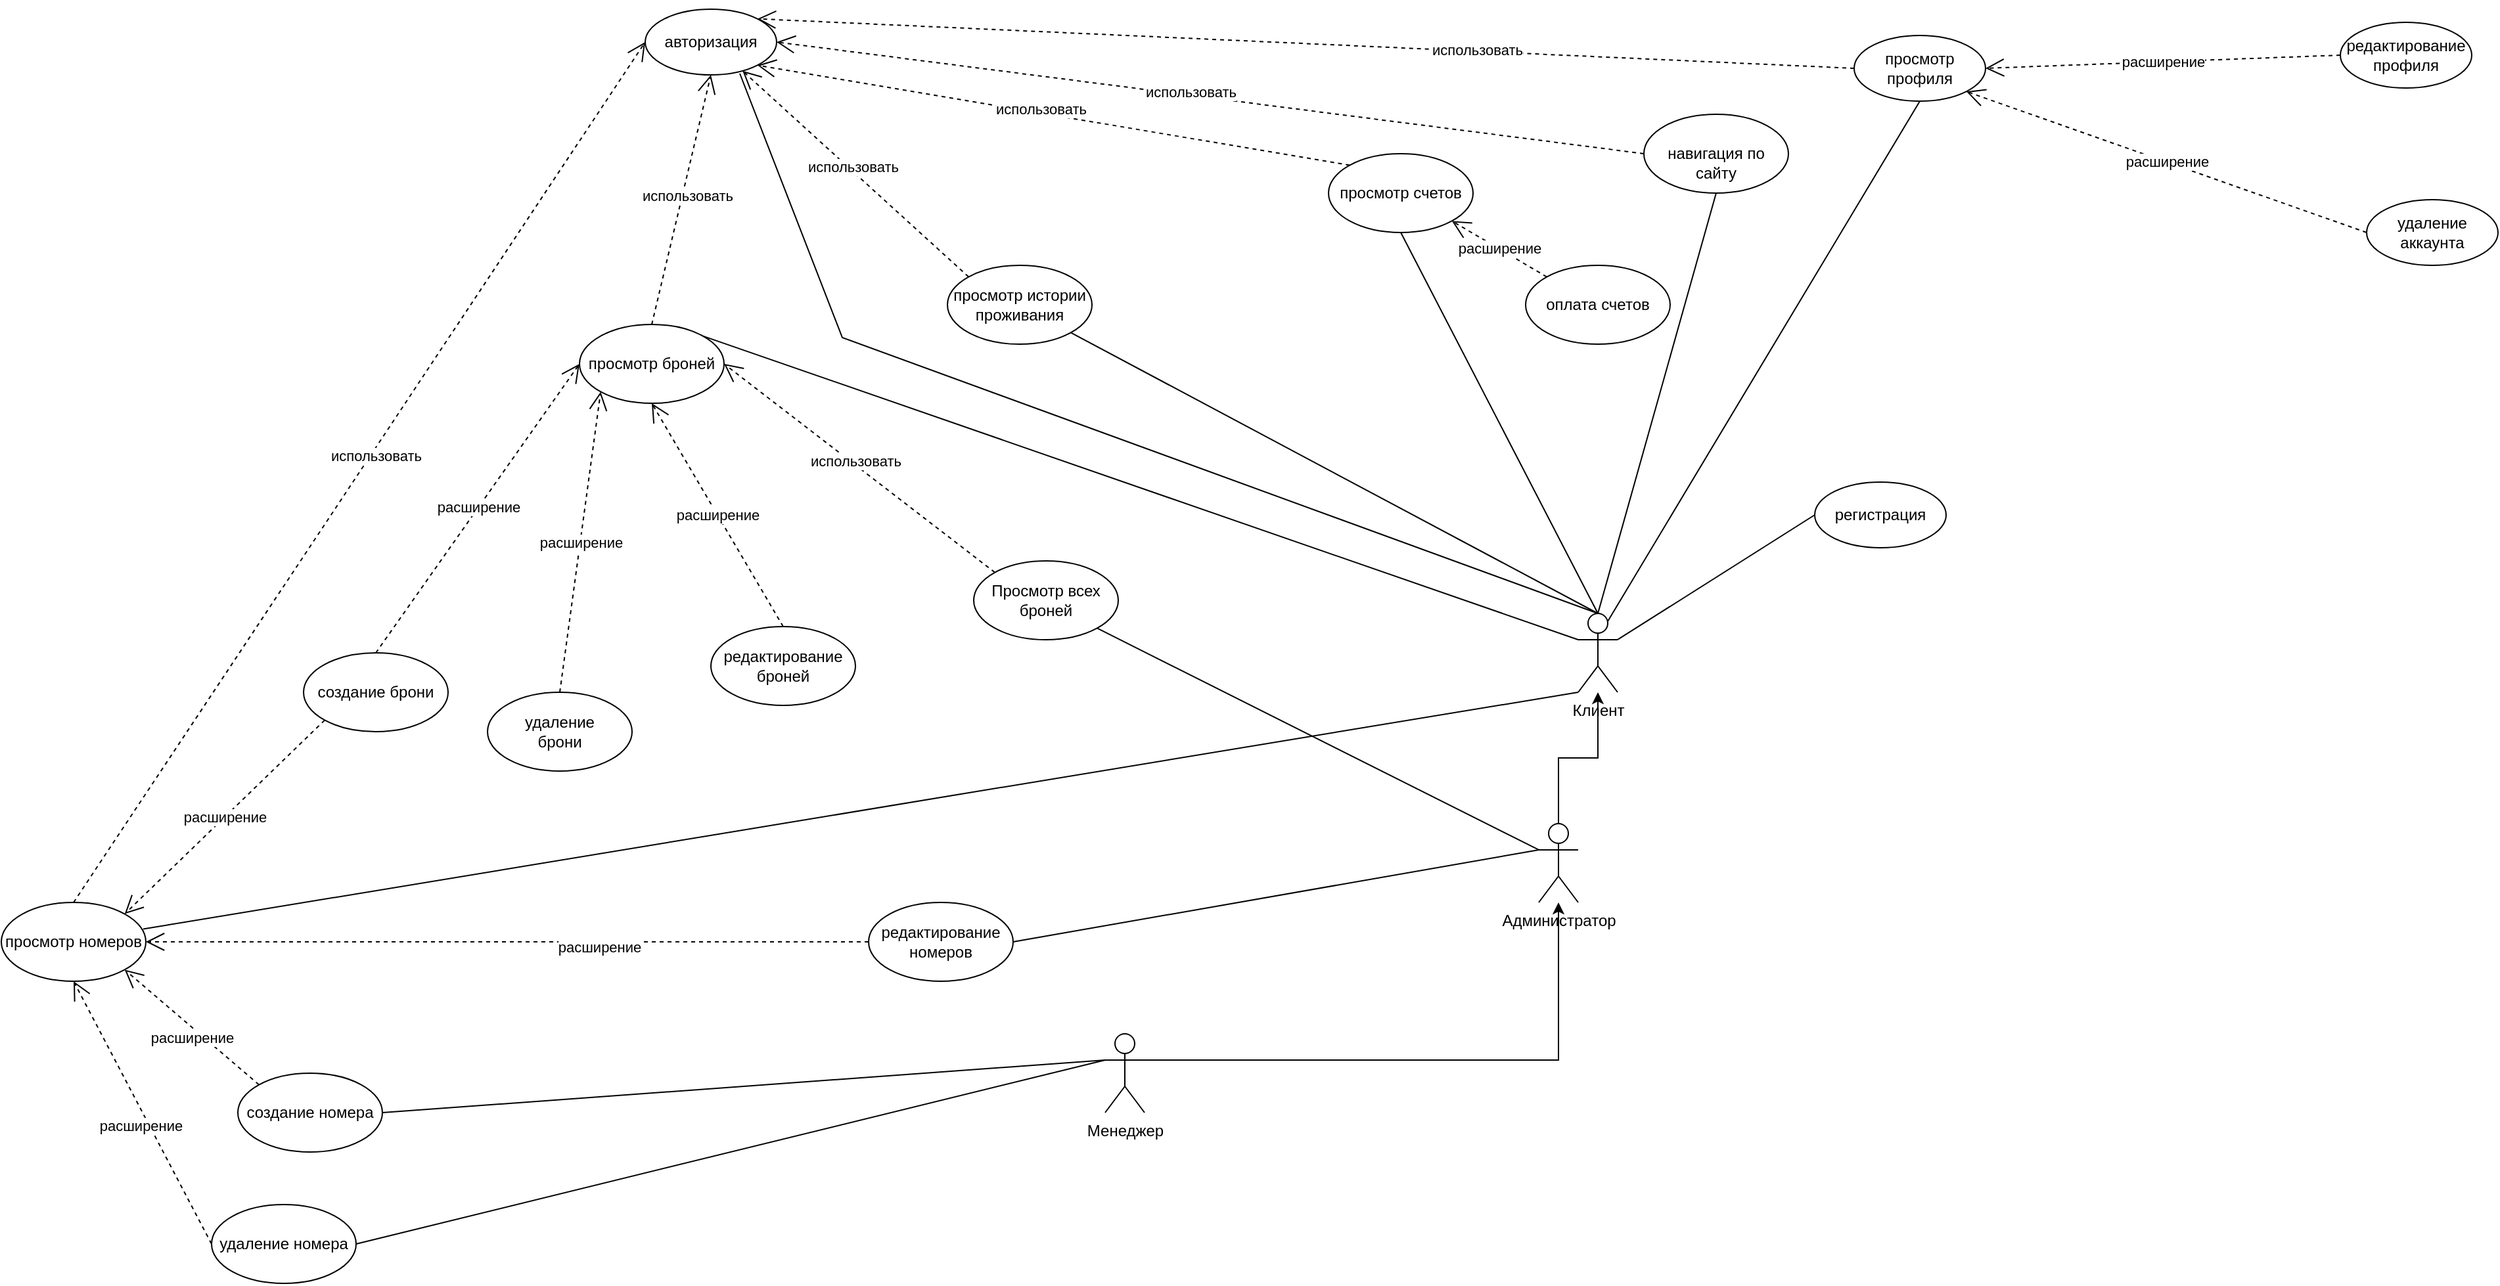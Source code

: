 <mxfile version="22.0.0" type="device">
  <diagram name="Страница — 1" id="jg5m7fPPYI82mgvjIrBm">
    <mxGraphModel dx="2864" dy="1084" grid="1" gridSize="10" guides="1" tooltips="1" connect="1" arrows="1" fold="1" page="1" pageScale="1" pageWidth="827" pageHeight="1169" math="0" shadow="0">
      <root>
        <mxCell id="0" />
        <mxCell id="1" parent="0" />
        <mxCell id="qmic_JYlvMifDANTwtSS-5" style="edgeStyle=orthogonalEdgeStyle;rounded=0;orthogonalLoop=1;jettySize=auto;html=1;exitX=1;exitY=0.333;exitDx=0;exitDy=0;exitPerimeter=0;" edge="1" parent="1" source="qmic_JYlvMifDANTwtSS-1" target="qmic_JYlvMifDANTwtSS-2">
          <mxGeometry relative="1" as="geometry" />
        </mxCell>
        <mxCell id="qmic_JYlvMifDANTwtSS-1" value="Менеджер" style="shape=umlActor;verticalLabelPosition=bottom;verticalAlign=top;html=1;outlineConnect=0;" vertex="1" parent="1">
          <mxGeometry x="90" y="800" width="30" height="60" as="geometry" />
        </mxCell>
        <mxCell id="qmic_JYlvMifDANTwtSS-4" style="edgeStyle=orthogonalEdgeStyle;rounded=0;orthogonalLoop=1;jettySize=auto;html=1;" edge="1" parent="1" source="qmic_JYlvMifDANTwtSS-2" target="qmic_JYlvMifDANTwtSS-3">
          <mxGeometry relative="1" as="geometry" />
        </mxCell>
        <mxCell id="qmic_JYlvMifDANTwtSS-2" value="Администратор" style="shape=umlActor;verticalLabelPosition=bottom;verticalAlign=top;html=1;outlineConnect=0;" vertex="1" parent="1">
          <mxGeometry x="420" y="640" width="30" height="60" as="geometry" />
        </mxCell>
        <mxCell id="qmic_JYlvMifDANTwtSS-3" value="Клиент" style="shape=umlActor;verticalLabelPosition=bottom;verticalAlign=top;html=1;outlineConnect=0;" vertex="1" parent="1">
          <mxGeometry x="450" y="480" width="30" height="60" as="geometry" />
        </mxCell>
        <mxCell id="qmic_JYlvMifDANTwtSS-6" value="просмотр&lt;br&gt;&lt;font&gt;профиля&lt;/font&gt;" style="ellipse;whiteSpace=wrap;html=1;" vertex="1" parent="1">
          <mxGeometry x="660" y="40" width="100" height="50" as="geometry" />
        </mxCell>
        <mxCell id="qmic_JYlvMifDANTwtSS-7" value="регистрация" style="ellipse;whiteSpace=wrap;html=1;" vertex="1" parent="1">
          <mxGeometry x="630" y="380" width="100" height="50" as="geometry" />
        </mxCell>
        <mxCell id="qmic_JYlvMifDANTwtSS-9" value="редактирование&lt;br&gt;&lt;font&gt;профиля&lt;/font&gt;" style="ellipse;whiteSpace=wrap;html=1;" vertex="1" parent="1">
          <mxGeometry x="1030" y="30" width="100" height="50" as="geometry" />
        </mxCell>
        <mxCell id="qmic_JYlvMifDANTwtSS-11" value="&#xa;&lt;span style=&quot;color: rgba(0, 0, 0, 0); font-family: monospace; font-size: 0px; font-style: normal; font-variant-ligatures: normal; font-variant-caps: normal; font-weight: 400; letter-spacing: normal; orphans: 2; text-align: start; text-indent: 0px; text-transform: none; widows: 2; word-spacing: 0px; -webkit-text-stroke-width: 0px; background-color: rgb(251, 251, 251); text-decoration-thickness: initial; text-decoration-style: initial; text-decoration-color: initial; float: none; display: inline !important;&quot;&gt;%3CmxGraphModel%3E%3Croot%3E%3CmxCell%20id%3D%220%22%2F%3E%3CmxCell%20id%3D%221%22%20parent%3D%220%22%2F%3E%3CmxCell%20id%3D%222%22%20value%3D%22%22%20style%3D%22endArrow%3Dnone%3Bhtml%3D1%3Brounded%3D0%3BexitX%3D1%3BexitY%3D0. 3333333333333333%3BexitDx%3D0%3BexitDy%3D0%3BexitPerimeter%3D0%3BentryX%3D0%3BentryY%3D1%3BentryDx%3D0%3BentryDy%3D0%3B%22%20edge%3D%221%22%20parent%3D%221%22%3E%3CmxGeometry%20width%3D%2250%22%20height%3D%2250%22%20rel ative%3D%221%22%20as%3D%22geometry%22%3E%3CmxPoint%20x%3D%22200%22%20y%3D%22280%22%20as%3D%22sourcePoint%22%2F%3E%3CmxPoint%20x%3D%22285%22%20y%3D%22223%22%20as%3D%22targetPoint%22%2F%3E%3C% 2FmxGeometry%3E%3C%2FmxCell%3E%3C%2Froot%3E%3C%2FmxGraphModel%3E" style="endArrow=none;html=1;rounded=0;exitX=0.75;exitY=0.1;exitDx=0;exitDy=0;exitPerimeter=0;entryX=0.5;entryY=1;entryDx=0;entryDy=0;" edge="1" parent="1" source="qmic_JYlvMifDANTwtSS-3" target="qmic_JYlvMifDANTwtSS-6">
          <mxGeometry width="50" height="50" relative="1" as="geometry">
            <mxPoint x="200" y="267.32" as="sourcePoint" />
            <mxPoint x="284.645" y="209.998" as="targetPoint" />
          </mxGeometry>
        </mxCell>
        <mxCell id="qmic_JYlvMifDANTwtSS-12" value="" style="endArrow=none;html=1;rounded=0;entryX=0;entryY=0.5;entryDx=0;entryDy=0;exitX=1;exitY=0.333;exitDx=0;exitDy=0;exitPerimeter=0;" edge="1" parent="1" source="qmic_JYlvMifDANTwtSS-3" target="qmic_JYlvMifDANTwtSS-7">
          <mxGeometry width="50" height="50" relative="1" as="geometry">
            <mxPoint x="200" y="280" as="sourcePoint" />
            <mxPoint x="315" y="243" as="targetPoint" />
          </mxGeometry>
        </mxCell>
        <mxCell id="qmic_JYlvMifDANTwtSS-14" value="расширение" style="endArrow=open;endSize=12;dashed=1;html=1;rounded=0;exitX=0;exitY=0.5;exitDx=0;exitDy=0;entryX=1;entryY=0.5;entryDx=0;entryDy=0;" edge="1" parent="1" source="qmic_JYlvMifDANTwtSS-9" target="qmic_JYlvMifDANTwtSS-6">
          <mxGeometry width="160" relative="1" as="geometry">
            <mxPoint x="330" y="400" as="sourcePoint" />
            <mxPoint x="490" y="400" as="targetPoint" />
            <mxPoint as="offset" />
          </mxGeometry>
        </mxCell>
        <mxCell id="qmic_JYlvMifDANTwtSS-15" value="авторизация" style="ellipse;whiteSpace=wrap;html=1;" vertex="1" parent="1">
          <mxGeometry x="-260" y="20" width="100" height="50" as="geometry" />
        </mxCell>
        <mxCell id="qmic_JYlvMifDANTwtSS-16" value="&#xa;&lt;span style=&quot;color: rgba(0, 0, 0, 0); font-family: monospace; font-size: 0px; font-style: normal; font-variant-ligatures: normal; font-variant-caps: normal; font-weight: 400; letter-spacing: normal; orphans: 2; text-align: start; text-indent: 0px; text-transform: none; widows: 2; word-spacing: 0px; -webkit-text-stroke-width: 0px; background-color: rgb(251, 251, 251); text-decoration-thickness: initial; text-decoration-style: initial; text-decoration-color: initial; float: none; display: inline !important;&quot;&gt;%3CmxGraphModel%3E%3Croot%3E%3CmxCell%20id%3D%220%22%2F%3E%3CmxCell%20id%3D%221%22%20parent%3D%220%22%2F%3E%3CmxCell%20id%3D%222%22%20value%3D%22%D0%B8%D1%81 0%D0%BF%D0%BE%D1%BB%D8%0C%D7%B0%D0%BE%D2%B0%D0%B1%D82%1%D8%22C%20%3style%22D%3endArrow%3Dopen%3BendSize%12D3%3Bdashed%1D3%3Bhtml%1D3%3Brounded%0D3%3BexitX%0D5. 3%3BexitY%0D3%3BexitDx%0D3%3BexitDy%0D3%3BentryX%1D3%3BentryY%1D3%3BentryDx%0D3%3BentryDy%0D3%22B%20%3edge%221D%22%20%3parent%221D%22%3%3E%20CmxGeometry%3width%22160D%22%20%3relative%221D%22%20%3as%22D%22geometry%3%3E%20CmxPoint%3x%22560D%22%20%3y%22150D%22%20%3as%22D%22sourcePoint%2%3F%3E%20CmxPoint%3x%22399D%22%20%3y%2283D%22%20%3as%22D%22targetPoint%2%3F%3E%20CmxPoint%3as%22D%22offset%2% 3F%3E%2C%3FmxGeometry%3E%2C%3FmxCell%3E%2C%3Froot%3E" style="endArrow=open;endSize=12;dashed=1;html=1;rounded=0;exitX=0;exitY=0.5;exitDx=0;exitDy=0;entryX=1;entryY=0;entryDx=0;entryDy=0;" edge="1" parent="1" source="qmic_JYlvMifDANTwtSS-6" target="qmic_JYlvMifDANTwtSS-15">
          <mxGeometry width="160" relative="1" as="geometry">
            <mxPoint x="305.355" y="212.322" as="sourcePoint" />
            <mxPoint x="120" y="90" as="targetPoint" />
            <mxPoint as="offset" />
          </mxGeometry>
        </mxCell>
        <mxCell id="qmic_JYlvMifDANTwtSS-31" value="использовать" style="edgeLabel;html=1;align=center;verticalAlign=middle;resizable=0;points=[];" vertex="1" connectable="0" parent="qmic_JYlvMifDANTwtSS-16">
          <mxGeometry x="-0.311" y="-1" relative="1" as="geometry">
            <mxPoint as="offset" />
          </mxGeometry>
        </mxCell>
        <mxCell id="qmic_JYlvMifDANTwtSS-18" value="&#xa;&lt;span style=&quot;color: rgba(0, 0, 0, 0); font-family: monospace; font-size: 0px; font-style: normal; font-variant-ligatures: normal; font-variant-caps: normal; font-weight: 400; letter-spacing: normal; orphans: 2; text-align: start; text-indent: 0px; text-transform: none; widows: 2; word-spacing: 0px; -webkit-text-stroke-width: 0px; background-color: rgb(251, 251, 251); text-decoration-thickness: initial; text-decoration-style: initial; text-decoration-color: initial; float: none; display: inline !important;&quot;&gt;%3CmxGraphModel%3E%3Croot%3E%3CmxCell%20id%3D%220%22%2F%3E%3CmxCell%20id%3D%221%22%20parent%3D%220%22%2F%3E%3CmxCell%20id%3D%222%22%20value%3D%22%22%20style%3D%22endArrow%3Dnone%3Bhtml%3D1%3Brounded%3D0%3BexitX%3D1%3BexitY%3D0. 3333333333333333%3BexitDx%3D0%3BexitDy%3D0%3BexitPerimeter%3D0%3BentryX%3D0%3BentryY%3D1%3BentryDx%3D0%3BentryDy%3D0%3B%22%20edge%3D%221%22%20parent%3D%221%22%3E%3CmxGeometry%20width%3D%2250%22%20height%3D%2250%22%20rel ative%3D%221%22%20as%3D%22geometry%22%3E%3CmxPoint%20x%3D%22200%22%20y%3D%22280%22%20as%3D%22sourcePoint%22%2F%3E%3CmxPoint%20x%3D%22285%22%20y%3D%22223%22%20as%3D%22targetPoint%22%2F%3E%3C% 2FmxGeometry%3E%3C%2FmxCell%3E%3C%2Froot%3E%3C%2FmxGraphModel%3E" style="endArrow=none;html=1;rounded=0;exitX=0.5;exitY=0;exitDx=0;exitDy=0;exitPerimeter=0;entryX=0.72;entryY=0.98;entryDx=0;entryDy=0;entryPerimeter=0;" edge="1" parent="1" source="qmic_JYlvMifDANTwtSS-3" target="qmic_JYlvMifDANTwtSS-15">
          <mxGeometry width="50" height="50" relative="1" as="geometry">
            <mxPoint x="190" y="194" as="sourcePoint" />
            <mxPoint x="274" y="150" as="targetPoint" />
            <Array as="points">
              <mxPoint x="-110" y="270" />
            </Array>
          </mxGeometry>
        </mxCell>
        <mxCell id="qmic_JYlvMifDANTwtSS-19" value="&lt;br&gt;&lt;font&gt; навигация &lt;font&gt;по сайту&lt;/font&gt;&lt;br&gt;&lt;/font&gt;" style="ellipse;whiteSpace=wrap;html=1;" vertex="1" parent="1">
          <mxGeometry x="500" y="100" width="110" height="60" as="geometry" />
        </mxCell>
        <mxCell id="qmic_JYlvMifDANTwtSS-20" value="&#xa;&lt;span style=&quot;color: rgba(0, 0, 0, 0); font-family: monospace; font-size: 0px; font-style: normal; font-variant-ligatures: normal; font-variant-caps: normal; font-weight: 400; letter-spacing: normal; orphans: 2; text-align: start; text-indent: 0px; text-transform: none; widows: 2; word-spacing: 0px; -webkit-text-stroke-width: 0px; background-color: rgb(251, 251, 251); text-decoration-thickness: initial; text-decoration-style: initial; text-decoration-color: initial; float: none; display: inline !important;&quot;&gt;%3CmxGraphModel%3E%3Croot%3E%3CmxCell%20id%3D%220%22%2F%3E%3CmxCell%20id%3D%221%22%20parent%3D%220%22%2F%3E%3CmxCell%20id%3D%222%22%20value%3D%22%22%20style%3D%22endArrow%3Dnone%3Bhtml%3D1%3Brounded%3D0%3BexitX%3D1%3BexitY%3D0. 3333333333333333%3BexitDx%3D0%3BexitDy%3D0%3BexitPerimeter%3D0%3BentryX%3D0%3BentryY%3D1%3BentryDx%3D0%3BentryDy%3D0%3B%22%20edge%3D%221%22%20parent%3D%221%22%3E%3CmxGeometry%20width%3D%2250%22%20height%3D%2250%22%20rel ative%3D%221%22%20as%3D%22geometry%22%3E%3CmxPoint%20x%3D%22200%22%20y%3D%22280%22%20as%3D%22sourcePoint%22%2F%3E%3CmxPoint%20x%3D%22285%22%20y%3D%22223%22%20as%3D%22targetPoint%22%2F%3E%3C% 2FmxGeometry%3E%3C%2FmxCell%3E%3C%2Froot%3E%3C%2FmxGraphModel%3E" style="endArrow=none;html=1;rounded=0;exitX=0.5;exitY=0;exitDx=0;exitDy=0;exitPerimeter=0;entryX=0.5;entryY=1;entryDx=0;entryDy=0;" edge="1" parent="1" source="qmic_JYlvMifDANTwtSS-3" target="qmic_JYlvMifDANTwtSS-19">
          <mxGeometry width="50" height="50" relative="1" as="geometry">
            <mxPoint x="195" y="270" as="sourcePoint" />
            <mxPoint x="195" y="120" as="targetPoint" />
          </mxGeometry>
        </mxCell>
        <mxCell id="qmic_JYlvMifDANTwtSS-21" value="просмотр броней" style="ellipse;whiteSpace=wrap;html=1;" vertex="1" parent="1">
          <mxGeometry x="-310" y="260" width="110" height="60" as="geometry" />
        </mxCell>
        <mxCell id="qmic_JYlvMifDANTwtSS-22" value="просмотр истории&lt;br&gt;&lt;font&gt;проживания&lt;/font&gt;" style="ellipse;whiteSpace=wrap;html=1;" vertex="1" parent="1">
          <mxGeometry x="-30" y="215" width="110" height="60" as="geometry" />
        </mxCell>
        <mxCell id="qmic_JYlvMifDANTwtSS-23" value="&#xa;&lt;span style=&quot;color: rgba(0, 0, 0, 0); font-family: monospace; font-size: 0px; font-style: normal; font-variant-ligatures: normal; font-variant-caps: normal; font-weight: 400; letter-spacing: normal; orphans: 2; text-align: start; text-indent: 0px; text-transform: none; widows: 2; word-spacing: 0px; -webkit-text-stroke-width: 0px; background-color: rgb(251, 251, 251); text-decoration-thickness: initial; text-decoration-style: initial; text-decoration-color: initial; float: none; display: inline !important;&quot;&gt;%3CmxGraphModel%3E%3Croot%3E%3CmxCell%20id%3D%220%22%2F%3E%3CmxCell%20id%3D%221%22%20parent%3D%220%22%2F%3E%3CmxCell%20id%3D%222%22%20value%3D%22%22%20style%3D%22endArrow%3Dnone%3Bhtml%3D1%3Brounded%3D0%3BexitX%3D1%3BexitY%3D0. 3333333333333333%3BexitDx%3D0%3BexitDy%3D0%3BexitPerimeter%3D0%3BentryX%3D0%3BentryY%3D1%3BentryDx%3D0%3BentryDy%3D0%3B%22%20edge%3D%221%22%20parent%3D%221%22%3E%3CmxGeometry%20width%3D%2250%22%20height%3D%2250%22%20rel ative%3D%221%22%20as%3D%22geometry%22%3E%3CmxPoint%20x%3D%22200%22%20y%3D%22280%22%20as%3D%22sourcePoint%22%2F%3E%3CmxPoint%20x%3D%22285%22%20y%3D%22223%22%20as%3D%22targetPoint%22%2F%3E%3C% 2FmxGeometry%3E%3C%2FmxCell%3E%3C%2Froot%3E%3C%2FmxGraphModel%3E" style="endArrow=none;html=1;rounded=0;exitX=0;exitY=0.333;exitDx=0;exitDy=0;exitPerimeter=0;entryX=1;entryY=0;entryDx=0;entryDy=0;" edge="1" parent="1" source="qmic_JYlvMifDANTwtSS-3" target="qmic_JYlvMifDANTwtSS-21">
          <mxGeometry width="50" height="50" relative="1" as="geometry">
            <mxPoint x="195" y="270" as="sourcePoint" />
            <mxPoint x="129" y="171" as="targetPoint" />
          </mxGeometry>
        </mxCell>
        <mxCell id="qmic_JYlvMifDANTwtSS-25" value="&#xa;&lt;span style=&quot;color: rgba(0, 0, 0, 0); font-family: monospace; font-size: 0px; font-style: normal; font-variant-ligatures: normal; font-variant-caps: normal; font-weight: 400; letter-spacing: normal; orphans: 2; text-align: start; text-indent: 0px; text-transform: none; widows: 2; word-spacing: 0px; -webkit-text-stroke-width: 0px; background-color: rgb(251, 251, 251); text-decoration-thickness: initial; text-decoration-style: initial; text-decoration-color: initial; float: none; display: inline !important;&quot;&gt;%3CmxGraphModel%3E%3Croot%3E%3CmxCell%20id%3D%220%22%2F%3E%3CmxCell%20id%3D%221%22%20parent%3D%220%22%2F%3E" style="endArrow=none;html=1;rounded=0;entryX=1;entryY=1;entryDx=0;entryDy=0;exitX=0.5;exitY=0;exitDx=0;exitDy=0;exitPerimeter=0;" edge="1" parent="1" source="qmic_JYlvMifDANTwtSS-3" target="qmic_JYlvMifDANTwtSS-22">
          <mxGeometry width="50" height="50" relative="1" as="geometry">
            <mxPoint x="170" y="280" as="sourcePoint" />
            <mxPoint x="140" y="250" as="targetPoint" />
          </mxGeometry>
        </mxCell>
        <mxCell id="qmic_JYlvMifDANTwtSS-30" value="&#xa;&lt;span style=&quot;color: rgba(0, 0, 0, 0); font-family: monospace; font-size: 0px; font-style: normal; font-variant-ligatures: normal; font-variant-caps: normal; font-weight: 400; letter-spacing: normal; orphans: 2; text-align: start; text-indent: 0px; text-transform: none; widows: 2; word-spacing: 0px; -webkit-text-stroke-width: 0px; background-color: rgb(251, 251, 251); text-decoration-thickness: initial; text-decoration-style: initial; text-decoration-color: initial; float: none; display: inline !important;&quot;&gt;%3CmxGraphModel%3E%3Croot%3E%3CmxCell%20id%3D%220%22%2F%3E%3CmxCell%20id%3D%221%22%20parent%3D%220%22%2F%3E%3CmxCell%20id%3D%222%22%20value%3D%22%D0%B8%D1%81 0%D0%BF%D0%BE%D1%BB%D8%0C%D7%B0%D0%BE%D2%B0%D0%B1%D82%1%D8%22C%20%3style%22D%3endArrow%3Dopen%3BendSize%12D3%3Bdashed%1D3%3Bhtml%1D3%3Brounded%0D3%3BexitX%0D5. 3%3BexitY%0D3%3BexitDx%0D3%3BexitDy%0D3%3BentryX%1D3%3BentryY%1D3%3BentryDx%0D3%3BentryDy%0D3%22B%20%3edge%221D%22%20%3parent%221D%22%3%3E%20CmxGeometry%3width%22160D%22%20%3relative%221D%22%20%3as%22D%22geometry%3%3E%20CmxPoint%3x%22560D%22%20%3y%22150D%22%20%3as%22D%22sourcePoint%2%3F%3E%20CmxPoint%3x%22399D%22%20%3y%2283D%22%20%3as%22D%22targetPoint%2%3F%3E%20CmxPoint%3as%22D%22offset%2% 3F%3E%2C%3FmxGeometry%3E%2C%3FmxCell%3E%2C%3Froot%3E" style="endArrow=open;endSize=12;dashed=1;html=1;rounded=0;exitX=0;exitY=0;exitDx=0;exitDy=0;" edge="1" parent="1" source="qmic_JYlvMifDANTwtSS-22" target="qmic_JYlvMifDANTwtSS-15">
          <mxGeometry width="160" relative="1" as="geometry">
            <mxPoint x="301" y="157" as="sourcePoint" />
            <mxPoint x="140" y="90" as="targetPoint" />
            <mxPoint as="offset" />
          </mxGeometry>
        </mxCell>
        <mxCell id="qmic_JYlvMifDANTwtSS-32" value="использовать" style="edgeLabel;html=1;align=center;verticalAlign=middle;resizable=0;points=[];" vertex="1" connectable="0" parent="qmic_JYlvMifDANTwtSS-30">
          <mxGeometry x="0.046" y="-3" relative="1" as="geometry">
            <mxPoint as="offset" />
          </mxGeometry>
        </mxCell>
        <mxCell id="qmic_JYlvMifDANTwtSS-34" value="&#xa;&lt;span style=&quot;color: rgba(0, 0, 0, 0); font-family: monospace; font-size: 0px; font-style: normal; font-variant-ligatures: normal; font-variant-caps: normal; font-weight: 400; letter-spacing: normal; orphans: 2; text-align: start; text-indent: 0px; text-transform: none; widows: 2; word-spacing: 0px; -webkit-text-stroke-width: 0px; background-color: rgb(251, 251, 251); text-decoration-thickness: initial; text-decoration-style: initial; text-decoration-color: initial; float: none; display: inline !important;&quot;&gt;%3CmxGraphModel%3E%3Croot%3E%3CmxCell%20id%3D%220%22%2F%3E%3CmxCell%20id%3D%221%22%20parent%3D%220%22%2F%3E%3CmxCell%20id%3D%222%22%20value%3D%22%D0%B8%D1%81 0%D0%BF%D0%BE%D1%BB%D8%0C%D7%B0%D0%BE%D2%B0%D0%B1%D82%1%D8%22C%20%3style%22D%3endArrow%3Dopen%3BendSize%12D3%3Bdashed%1D3%3Bhtml%1D3%3Brounded%0D3%3BexitX%0D5. 3%3BexitY%0D3%3BexitDx%0D3%3BexitDy%0D3%3BentryX%1D3%3BentryY%1D3%3BentryDx%0D3%3BentryDy%0D3%22B%20%3edge%221D%22%20%3parent%221D%22%3%3E%20CmxGeometry%3width%22160D%22%20%3relative%221D%22%20%3as%22D%22geometry%3%3E%20CmxPoint%3x%22560D%22%20%3y%22150D%22%20%3as%22D%22sourcePoint%2%3F%3E%20CmxPoint%3x%22399D%22%20%3y%2283D%22%20%3as%22D%22targetPoint%2%3F%3E%20CmxPoint%3as%22D%22offset%2% 3F%3E%2C%3FmxGeometry%3E%2C%3FmxCell%3E%2C%3Froot%3E" style="endArrow=open;endSize=12;dashed=1;html=1;rounded=0;exitX=0.5;exitY=0;exitDx=0;exitDy=0;entryX=0.5;entryY=1;entryDx=0;entryDy=0;" edge="1" parent="1" source="qmic_JYlvMifDANTwtSS-21" target="qmic_JYlvMifDANTwtSS-15">
          <mxGeometry width="160" relative="1" as="geometry">
            <mxPoint x="46" y="329" as="sourcePoint" />
            <mxPoint x="324" y="75" as="targetPoint" />
            <mxPoint as="offset" />
          </mxGeometry>
        </mxCell>
        <mxCell id="qmic_JYlvMifDANTwtSS-35" value="использовать" style="edgeLabel;html=1;align=center;verticalAlign=middle;resizable=0;points=[];" vertex="1" connectable="0" parent="qmic_JYlvMifDANTwtSS-34">
          <mxGeometry x="0.046" y="-3" relative="1" as="geometry">
            <mxPoint as="offset" />
          </mxGeometry>
        </mxCell>
        <mxCell id="qmic_JYlvMifDANTwtSS-38" value="удаление&lt;br&gt;&lt;font&gt;брони&lt;/font&gt;" style="ellipse;whiteSpace=wrap;html=1;" vertex="1" parent="1">
          <mxGeometry x="-380" y="540" width="110" height="60" as="geometry" />
        </mxCell>
        <mxCell id="qmic_JYlvMifDANTwtSS-39" value="создание брони" style="ellipse;whiteSpace=wrap;html=1;" vertex="1" parent="1">
          <mxGeometry x="-520" y="510" width="110" height="60" as="geometry" />
        </mxCell>
        <mxCell id="qmic_JYlvMifDANTwtSS-42" value="расширение" style="endArrow=open;endSize=12;dashed=1;html=1;rounded=0;exitX=0.5;exitY=0;exitDx=0;exitDy=0;entryX=0;entryY=1;entryDx=0;entryDy=0;" edge="1" parent="1" source="qmic_JYlvMifDANTwtSS-38" target="qmic_JYlvMifDANTwtSS-21">
          <mxGeometry width="160" relative="1" as="geometry">
            <mxPoint x="80" y="280" as="sourcePoint" />
            <mxPoint x="-20" y="390" as="targetPoint" />
            <mxPoint as="offset" />
          </mxGeometry>
        </mxCell>
        <mxCell id="qmic_JYlvMifDANTwtSS-43" value="расширение" style="endArrow=open;endSize=12;dashed=1;html=1;rounded=0;exitX=0.5;exitY=0;exitDx=0;exitDy=0;entryX=0;entryY=0.5;entryDx=0;entryDy=0;" edge="1" parent="1" source="qmic_JYlvMifDANTwtSS-39" target="qmic_JYlvMifDANTwtSS-21">
          <mxGeometry x="0.007" width="160" relative="1" as="geometry">
            <mxPoint x="220" y="330" as="sourcePoint" />
            <mxPoint x="120" y="440" as="targetPoint" />
            <mxPoint as="offset" />
            <Array as="points" />
          </mxGeometry>
        </mxCell>
        <mxCell id="qmic_JYlvMifDANTwtSS-44" value="редактирование броней" style="ellipse;whiteSpace=wrap;html=1;" vertex="1" parent="1">
          <mxGeometry x="-210" y="490" width="110" height="60" as="geometry" />
        </mxCell>
        <mxCell id="qmic_JYlvMifDANTwtSS-45" value="расширение" style="endArrow=open;endSize=12;dashed=1;html=1;rounded=0;exitX=0.5;exitY=0;exitDx=0;exitDy=0;entryX=0.5;entryY=1;entryDx=0;entryDy=0;" edge="1" parent="1" source="qmic_JYlvMifDANTwtSS-44" target="qmic_JYlvMifDANTwtSS-21">
          <mxGeometry width="160" relative="1" as="geometry">
            <mxPoint x="305" y="390" as="sourcePoint" />
            <mxPoint x="215" y="320" as="targetPoint" />
            <mxPoint as="offset" />
          </mxGeometry>
        </mxCell>
        <mxCell id="qmic_JYlvMifDANTwtSS-47" value="удаление аккаунта" style="ellipse;whiteSpace=wrap;html=1;" vertex="1" parent="1">
          <mxGeometry x="1050" y="165" width="100" height="50" as="geometry" />
        </mxCell>
        <mxCell id="qmic_JYlvMifDANTwtSS-48" value="расширение" style="endArrow=open;endSize=12;dashed=1;html=1;rounded=0;exitX=0;exitY=0.5;exitDx=0;exitDy=0;entryX=1;entryY=1;entryDx=0;entryDy=0;" edge="1" parent="1" source="qmic_JYlvMifDANTwtSS-47" target="qmic_JYlvMifDANTwtSS-6">
          <mxGeometry width="160" relative="1" as="geometry">
            <mxPoint x="720" y="95" as="sourcePoint" />
            <mxPoint x="620" y="205" as="targetPoint" />
            <mxPoint as="offset" />
          </mxGeometry>
        </mxCell>
        <mxCell id="qmic_JYlvMifDANTwtSS-49" value="просмотр счетов" style="ellipse;whiteSpace=wrap;html=1;" vertex="1" parent="1">
          <mxGeometry x="260" y="130" width="110" height="60" as="geometry" />
        </mxCell>
        <mxCell id="qmic_JYlvMifDANTwtSS-50" value="оплата счетов" style="ellipse;whiteSpace=wrap;html=1;" vertex="1" parent="1">
          <mxGeometry x="410" y="215" width="110" height="60" as="geometry" />
        </mxCell>
        <mxCell id="qmic_JYlvMifDANTwtSS-51" value="расширение" style="endArrow=open;endSize=12;dashed=1;html=1;rounded=0;exitX=0;exitY=0;exitDx=0;exitDy=0;entryX=1;entryY=1;entryDx=0;entryDy=0;" edge="1" parent="1" source="qmic_JYlvMifDANTwtSS-50" target="qmic_JYlvMifDANTwtSS-49">
          <mxGeometry width="160" relative="1" as="geometry">
            <mxPoint x="-110" y="560" as="sourcePoint" />
            <mxPoint x="-210" y="670" as="targetPoint" />
            <mxPoint as="offset" />
          </mxGeometry>
        </mxCell>
        <mxCell id="qmic_JYlvMifDANTwtSS-52" value="&#xa;&lt;span style=&quot;color: rgba(0, 0, 0, 0); font-family: monospace; font-size: 0px; font-style: normal; font-variant-ligatures: normal; font-variant-caps: normal; font-weight: 400; letter-spacing: normal; orphans: 2; text-align: start; text-indent: 0px; text-transform: none; widows: 2; word-spacing: 0px; -webkit-text-stroke-width: 0px; background-color: rgb(251, 251, 251); text-decoration-thickness: initial; text-decoration-style: initial; text-decoration-color: initial; float: none; display: inline !important;&quot;&gt;%3CmxGraphModel%3E%3Croot%3E%3CmxCell%20id%3D%220%22%2F%3E%3CmxCell%20id%3D%221%22%20parent%3D%220%22%2F%3E%3CmxCell%20id%3D%222%22%20value%3D%22%22%20style%3D%22endArrow%3Dnone%3Bhtml%3D1%3Brounded%3D0%3BexitX%3D1%3BexitY%3D0. 3333333333333333%3BexitDx%3D0%3BexitDy%3D0%3BexitPerimeter%3D0%3BentryX%3D0%3BentryY%3D1%3BentryDx%3D0%3BentryDy%3D0%3B%22%20edge%3D%221%22%20parent%3D%221%22%3E%3CmxGeometry%20width%3D%2250%22%20height%3D%2250%22%20rel ative%3D%221%22%20as%3D%22geometry%22%3E%3CmxPoint%20x%3D%22200%22%20y%3D%22280%22%20as%3D%22sourcePoint%22%2F%3E%3CmxPoint%20x%3D%22285%22%20y%3D%22223%22%20as%3D%22targetPoint%22%2F%3E%3C% 2FmxGeometry%3E%3C%2FmxCell%3E%3C%2Froot%3E%3C%2FmxGraphModel%3E" style="endArrow=none;html=1;rounded=0;entryX=0.5;entryY=1;entryDx=0;entryDy=0;exitX=0.5;exitY=0;exitDx=0;exitDy=0;exitPerimeter=0;" edge="1" parent="1" source="qmic_JYlvMifDANTwtSS-3" target="qmic_JYlvMifDANTwtSS-49">
          <mxGeometry width="50" height="50" relative="1" as="geometry">
            <mxPoint x="450" y="500" as="sourcePoint" />
            <mxPoint x="-46" y="411" as="targetPoint" />
          </mxGeometry>
        </mxCell>
        <mxCell id="qmic_JYlvMifDANTwtSS-54" value="&#xa;&lt;span style=&quot;color: rgba(0, 0, 0, 0); font-family: monospace; font-size: 0px; font-style: normal; font-variant-ligatures: normal; font-variant-caps: normal; font-weight: 400; letter-spacing: normal; orphans: 2; text-align: start; text-indent: 0px; text-transform: none; widows: 2; word-spacing: 0px; -webkit-text-stroke-width: 0px; background-color: rgb(251, 251, 251); text-decoration-thickness: initial; text-decoration-style: initial; text-decoration-color: initial; float: none; display: inline !important;&quot;&gt;%3CmxGraphModel%3E%3Croot%3E%3CmxCell%20id%3D%220%22%2F%3E%3CmxCell%20id%3D%221%22%20parent%3D%220%22%2F%3E%3CmxCell%20id%3D%222%22%20value%3D%22%D0%B8%D1%81 0%D0%BF%D0%BE%D1%BB%D8%0C%D7%B0%D0%BE%D2%B0%D0%B1%D82%1%D8%22C%20%3style%22D%3endArrow%3Dopen%3BendSize%12D3%3Bdashed%1D3%3Bhtml%1D3%3Brounded%0D3%3BexitX%0D5. 3%3BexitY%0D3%3BexitDx%0D3%3BexitDy%0D3%3BentryX%1D3%3BentryY%1D3%3BentryDx%0D3%3BentryDy%0D3%22B%20%3edge%221D%22%20%3parent%221D%22%3%3E%20CmxGeometry%3width%22160D%22%20%3relative%221D%22%20%3as%22D%22geometry%3%3E%20CmxPoint%3x%22560D%22%20%3y%22150D%22%20%3as%22D%22sourcePoint%2%3F%3E%20CmxPoint%3x%22399D%22%20%3y%2283D%22%20%3as%22D%22targetPoint%2%3F%3E%20CmxPoint%3as%22D%22offset%2% 3F%3E%2C%3FmxGeometry%3E%2C%3FmxCell%3E%2C%3Froot%3E" style="endArrow=open;endSize=12;dashed=1;html=1;rounded=0;exitX=0;exitY=0;exitDx=0;exitDy=0;entryX=1;entryY=1;entryDx=0;entryDy=0;" edge="1" parent="1" source="qmic_JYlvMifDANTwtSS-49" target="qmic_JYlvMifDANTwtSS-15">
          <mxGeometry width="160" relative="1" as="geometry">
            <mxPoint x="-35" y="180" as="sourcePoint" />
            <mxPoint x="-90" y="90" as="targetPoint" />
            <mxPoint as="offset" />
          </mxGeometry>
        </mxCell>
        <mxCell id="qmic_JYlvMifDANTwtSS-55" value="использовать" style="edgeLabel;html=1;align=center;verticalAlign=middle;resizable=0;points=[];" vertex="1" connectable="0" parent="qmic_JYlvMifDANTwtSS-54">
          <mxGeometry x="0.046" y="-3" relative="1" as="geometry">
            <mxPoint as="offset" />
          </mxGeometry>
        </mxCell>
        <mxCell id="qmic_JYlvMifDANTwtSS-56" value="&#xa;&lt;span style=&quot;color: rgba(0, 0, 0, 0); font-family: monospace; font-size: 0px; font-style: normal; font-variant-ligatures: normal; font-variant-caps: normal; font-weight: 400; letter-spacing: normal; orphans: 2; text-align: start; text-indent: 0px; text-transform: none; widows: 2; word-spacing: 0px; -webkit-text-stroke-width: 0px; background-color: rgb(251, 251, 251); text-decoration-thickness: initial; text-decoration-style: initial; text-decoration-color: initial; float: none; display: inline !important;&quot;&gt;%3CmxGraphModel%3E%3Croot%3E%3CmxCell%20id%3D%220%22%2F%3E%3CmxCell%20id%3D%221%22%20parent%3D%220%22%2F%3E%3CmxCell%20id%3D%222%22%20value%3D%22%D0%B8%D1%81 0%D0%BF%D0%BE%D1%BB%D8%0C%D7%B0%D0%BE%D2%B0%D0%B1%D82%1%D8%22C%20%3style%22D%3endArrow%3Dopen%3BendSize%12D3%3Bdashed%1D3%3Bhtml%1D3%3Brounded%0D3%3BexitX%0D5. 3%3BexitY%0D3%3BexitDx%0D3%3BexitDy%0D3%3BentryX%1D3%3BentryY%1D3%3BentryDx%0D3%3BentryDy%0D3%22B%20%3edge%221D%22%20%3parent%221D%22%3%3E%20CmxGeometry%3width%22160D%22%20%3relative%221D%22%20%3as%22D%22geometry%3%3E%20CmxPoint%3x%22560D%22%20%3y%22150D%22%20%3as%22D%22sourcePoint%2%3F%3E%20CmxPoint%3x%22399D%22%20%3y%2283D%22%20%3as%22D%22targetPoint%2%3F%3E%20CmxPoint%3as%22D%22offset%2% 3F%3E%2C%3FmxGeometry%3E%2C%3FmxCell%3E%2C%3Froot%3E" style="endArrow=open;endSize=12;dashed=1;html=1;rounded=0;exitX=0;exitY=0.5;exitDx=0;exitDy=0;entryX=1;entryY=0.5;entryDx=0;entryDy=0;" edge="1" parent="1" source="qmic_JYlvMifDANTwtSS-19" target="qmic_JYlvMifDANTwtSS-15">
          <mxGeometry width="160" relative="1" as="geometry">
            <mxPoint x="186" y="189" as="sourcePoint" />
            <mxPoint x="-40" y="65" as="targetPoint" />
            <mxPoint as="offset" />
          </mxGeometry>
        </mxCell>
        <mxCell id="qmic_JYlvMifDANTwtSS-57" value="использовать" style="edgeLabel;html=1;align=center;verticalAlign=middle;resizable=0;points=[];" vertex="1" connectable="0" parent="qmic_JYlvMifDANTwtSS-56">
          <mxGeometry x="0.046" y="-3" relative="1" as="geometry">
            <mxPoint as="offset" />
          </mxGeometry>
        </mxCell>
        <mxCell id="qmic_JYlvMifDANTwtSS-60" value="просмотр номеров" style="ellipse;whiteSpace=wrap;html=1;" vertex="1" parent="1">
          <mxGeometry x="-750" y="700" width="110" height="60" as="geometry" />
        </mxCell>
        <mxCell id="qmic_JYlvMifDANTwtSS-61" value="&#xa;&lt;span style=&quot;color: rgba(0, 0, 0, 0); font-family: monospace; font-size: 0px; font-style: normal; font-variant-ligatures: normal; font-variant-caps: normal; font-weight: 400; letter-spacing: normal; orphans: 2; text-align: start; text-indent: 0px; text-transform: none; widows: 2; word-spacing: 0px; -webkit-text-stroke-width: 0px; background-color: rgb(251, 251, 251); text-decoration-thickness: initial; text-decoration-style: initial; text-decoration-color: initial; float: none; display: inline !important;&quot;&gt;%3CmxGraphModel%3E%3Croot%3E%3CmxCell%20id%3D%220%22%2F%3E%3CmxCell%20id%3D%221%22%20parent%3D%220%22%2F%3E%3CmxCell%20id%3D%222%22%20value%3D%22%22%20style%3D%22endArrow%3Dnone%3Bhtml%3D1%3Brounded%3D0%3BexitX%3D1%3BexitY%3D0. 3333333333333333%3BexitDx%3D0%3BexitDy%3D0%3BexitPerimeter%3D0%3BentryX%3D0%3BentryY%3D1%3BentryDx%3D0%3BentryDy%3D0%3B%22%20edge%3D%221%22%20parent%3D%221%22%3E%3CmxGeometry%20width%3D%2250%22%20height%3D%2250%22%20rel ative%3D%221%22%20as%3D%22geometry%22%3E%3CmxPoint%20x%3D%22200%22%20y%3D%22280%22%20as%3D%22sourcePoint%22%2F%3E%3CmxPoint%20x%3D%22285%22%20y%3D%22223%22%20as%3D%22targetPoint%22%2F%3E%3C% 2FmxGeometry%3E%3C%2FmxCell%3E%3C%2Froot%3E%3C%2FmxGraphModel%3E" style="endArrow=none;html=1;rounded=0;entryX=0.981;entryY=0.338;entryDx=0;entryDy=0;entryPerimeter=0;exitX=0;exitY=1;exitDx=0;exitDy=0;exitPerimeter=0;" edge="1" parent="1" target="qmic_JYlvMifDANTwtSS-60" source="qmic_JYlvMifDANTwtSS-3">
          <mxGeometry width="50" height="50" relative="1" as="geometry">
            <mxPoint x="1080" y="687" as="sourcePoint" />
            <mxPoint x="-190" y="270" as="targetPoint" />
          </mxGeometry>
        </mxCell>
        <mxCell id="qmic_JYlvMifDANTwtSS-70" value="расширение" style="endArrow=open;endSize=12;dashed=1;html=1;rounded=0;exitX=0;exitY=1;exitDx=0;exitDy=0;entryX=1;entryY=0;entryDx=0;entryDy=0;" edge="1" parent="1" source="qmic_JYlvMifDANTwtSS-39" target="qmic_JYlvMifDANTwtSS-60">
          <mxGeometry width="160" relative="1" as="geometry">
            <mxPoint x="114" y="499" as="sourcePoint" />
            <mxPoint x="-56" y="401" as="targetPoint" />
            <mxPoint as="offset" />
          </mxGeometry>
        </mxCell>
        <mxCell id="qmic_JYlvMifDANTwtSS-71" value="&#xa;&lt;span style=&quot;color: rgba(0, 0, 0, 0); font-family: monospace; font-size: 0px; font-style: normal; font-variant-ligatures: normal; font-variant-caps: normal; font-weight: 400; letter-spacing: normal; orphans: 2; text-align: start; text-indent: 0px; text-transform: none; widows: 2; word-spacing: 0px; -webkit-text-stroke-width: 0px; background-color: rgb(251, 251, 251); text-decoration-thickness: initial; text-decoration-style: initial; text-decoration-color: initial; float: none; display: inline !important;&quot;&gt;%3CmxGraphModel%3E%3Croot%3E%3CmxCell%20id%3D%220%22%2F%3E%3CmxCell%20id%3D%221%22%20parent%3D%220%22%2F%3E%3CmxCell%20id%3D%222%22%20value%3D%22%D0%B8%D1%81 0%D0%BF%D0%BE%D1%BB%D8%0C%D7%B0%D0%BE%D2%B0%D0%B1%D82%1%D8%22C%20%3style%22D%3endArrow%3Dopen%3BendSize%12D3%3Bdashed%1D3%3Bhtml%1D3%3Brounded%0D3%3BexitX%0D5. 3%3BexitY%0D3%3BexitDx%0D3%3BexitDy%0D3%3BentryX%1D3%3BentryY%1D3%3BentryDx%0D3%3BentryDy%0D3%22B%20%3edge%221D%22%20%3parent%221D%22%3%3E%20CmxGeometry%3width%22160D%22%20%3relative%221D%22%20%3as%22D%22geometry%3%3E%20CmxPoint%3x%22560D%22%20%3y%22150D%22%20%3as%22D%22sourcePoint%2%3F%3E%20CmxPoint%3x%22399D%22%20%3y%2283D%22%20%3as%22D%22targetPoint%2%3F%3E%20CmxPoint%3as%22D%22offset%2% 3F%3E%2C%3FmxGeometry%3E%2C%3FmxCell%3E%2C%3Froot%3E" style="endArrow=open;endSize=12;dashed=1;html=1;rounded=0;exitX=0.5;exitY=0;exitDx=0;exitDy=0;entryX=0;entryY=0.5;entryDx=0;entryDy=0;" edge="1" parent="1" source="qmic_JYlvMifDANTwtSS-60" target="qmic_JYlvMifDANTwtSS-15">
          <mxGeometry width="160" relative="1" as="geometry">
            <mxPoint x="360" y="265" as="sourcePoint" />
            <mxPoint x="-40" y="160" as="targetPoint" />
            <mxPoint as="offset" />
          </mxGeometry>
        </mxCell>
        <mxCell id="qmic_JYlvMifDANTwtSS-72" value="использовать" style="edgeLabel;html=1;align=center;verticalAlign=middle;resizable=0;points=[];" vertex="1" connectable="0" parent="qmic_JYlvMifDANTwtSS-71">
          <mxGeometry x="0.046" y="-3" relative="1" as="geometry">
            <mxPoint as="offset" />
          </mxGeometry>
        </mxCell>
        <mxCell id="qmic_JYlvMifDANTwtSS-73" value="Просмотр всех броней" style="ellipse;whiteSpace=wrap;html=1;" vertex="1" parent="1">
          <mxGeometry x="-10" y="440" width="110" height="60" as="geometry" />
        </mxCell>
        <mxCell id="qmic_JYlvMifDANTwtSS-74" value="редактирование номеров" style="ellipse;whiteSpace=wrap;html=1;" vertex="1" parent="1">
          <mxGeometry x="-90" y="700" width="110" height="60" as="geometry" />
        </mxCell>
        <mxCell id="qmic_JYlvMifDANTwtSS-75" value="&#xa;&lt;span style=&quot;color: rgba(0, 0, 0, 0); font-family: monospace; font-size: 0px; font-style: normal; font-variant-ligatures: normal; font-variant-caps: normal; font-weight: 400; letter-spacing: normal; orphans: 2; text-align: start; text-indent: 0px; text-transform: none; widows: 2; word-spacing: 0px; -webkit-text-stroke-width: 0px; background-color: rgb(251, 251, 251); text-decoration-thickness: initial; text-decoration-style: initial; text-decoration-color: initial; float: none; display: inline !important;&quot;&gt;%3CmxGraphModel%3E%3Croot%3E%3CmxCell%20id%3D%220%22%2F%3E%3CmxCell%20id%3D%221%22%20parent%3D%220%22%2F%3E%3CmxCell%20id%3D%222%22%20value%3D%22%D1%80%D0%B0%D1%81%D1%88%D0%B8%D1%80%D0%B5%D0%BD%D0%B8%D0%B5%22%20style%3D%22endArrow%3Dopen%3BendSize%3D12%3Bdashed%3D1%3Bhtml%3D1%3Brounded%3D0%3BexitX%3D0.5%3BexitY%3D0%3BexitDx%3D0%3BexitDy%3D0%3BentryX%3D0. 5%3BentryY%3D1%3BentryDx%3D0%3BentryDy%3D0%3B%22%20edge%3D%221%22%20parent%3D%221%22%3E%3CmxGeometry%20width%3D%22160%22%20relative%3D%221%22%20as%3D%22geometry%22%3E%3CmxPoint%20x%3D%22155%22%20y%3D%22700%22%20as%3D%22sourcePoint%22%2F%3E%3CmxPoint%20x%3D%22155%22%20y%3D%22380%22%20as%3D%22targetPoint%22%2F%3E%3CmxPoint%20as%3D%22offset%22%2F%3E%3C%2FmxGeometry%3E%3C%2FmxCell%3E% 3C%2Froot%3E%3C%2FmxGraphModel%3E" style="endArrow=open;endSize=12;dashed=1;html=1;rounded=0;exitX=0;exitY=0.5;exitDx=0;exitDy=0;entryX=1;entryY=0.5;entryDx=0;entryDy=0;" edge="1" parent="1" source="qmic_JYlvMifDANTwtSS-74" target="qmic_JYlvMifDANTwtSS-60">
          <mxGeometry width="160" relative="1" as="geometry">
            <mxPoint x="128" y="620" as="sourcePoint" />
            <mxPoint x="230" y="668" as="targetPoint" />
            <mxPoint as="offset" />
          </mxGeometry>
        </mxCell>
        <mxCell id="qmic_JYlvMifDANTwtSS-88" value="расширение" style="edgeLabel;html=1;align=center;verticalAlign=middle;resizable=0;points=[];" vertex="1" connectable="0" parent="qmic_JYlvMifDANTwtSS-75">
          <mxGeometry x="-0.252" y="4" relative="1" as="geometry">
            <mxPoint as="offset" />
          </mxGeometry>
        </mxCell>
        <mxCell id="qmic_JYlvMifDANTwtSS-77" value="&#xa;&lt;span style=&quot;color: rgba(0, 0, 0, 0); font-family: monospace; font-size: 0px; font-style: normal; font-variant-ligatures: normal; font-variant-caps: normal; font-weight: 400; letter-spacing: normal; orphans: 2; text-align: start; text-indent: 0px; text-transform: none; widows: 2; word-spacing: 0px; -webkit-text-stroke-width: 0px; background-color: rgb(251, 251, 251); text-decoration-thickness: initial; text-decoration-style: initial; text-decoration-color: initial; float: none; display: inline !important;&quot;&gt;%3CmxGraphModel%3E%3Croot%3E%3CmxCell%20id%3D%220%22%2F%3E%3CmxCell%20id%3D%221%22%20parent%3D%220%22%2F%3E%3CmxCell%20id%3D%222%22%20value%3D%22%26%2310%3B%26lt%3Bspan%20style%3D%26quot%3Bcolor%3A%20rgba(0%2C%200%2C%200%2C%200)%3B%20font-family%3A%20monospace%3B%20font-size%3A%200px%3B%20font-style%3A%20normal%3B%20font-variant-ligatures%3A%20normal%3B%20font-variant-caps%3A%20normal%3B%20font-weight%3A%20400%3B%20letter-spacing%3A% 20normal%3B%20orphans%3A%202%3B%20text-align%3A%20start%3B%20text-indent%3A%200px%3B%20text-transform%3A%20none%3B%20widows%3A%202%3B%20word-spacing%3A%200px%3B%20-webkit-text-stroke-width%3A%200pp x%3B%20background-color%3A%20rgb(251%2C%20251%2C%20251)%3B%20text-decoration-thickness%3A%20initial%3B%20text-decoration-style%3A%20initial%3B%20text-decoration-color%3A%20initial%3B%20float%3A%20none%3B%20display%3A%20inline%20! important%3B%26quot%3B%26gt%3B%253CmxGraphModel%253E%253Croot%253E%253CmxCell%2520id%253D%25220%2522%252F%253E%253CmxCell%2520id%253D%25221%2522%2520parent%253D%25220%2522%252F%253E%22%20style%3D%22endArrow%3Dnone%3Bhtml%3D1%3Brounded%3D0%3BentryX%3D1%3BentryY%3D0.5%3BentryDx%3D0%3BentryDy%3D0%3BexitX%3D0%3BexitY%3D0. 3333333333333333%3BexitDx%3D0%3BexitDy%3D0%3BexitPerimeter%3D0%3B%22%20edge%3D%221%22%20parent%3D%221%22%3E%3CmxGeometry%20width%3D%2250%22%20height%3D%2250%22%20relative%3D%221%22%20as%3D%22geometry%22%3E%3CmxPoint%20x%3D%22450%22%20y%3D%22650%22%20as%3D%22sourcePoint%22%2F%3E%3CmxPoint%20x%3D%22210%22%20y%3D%22720%22%20as%3D%22targetPoint%22%2F%3E%3C%2FmxGeometry%3E%3C%2FmxCell%3E%3C%2Froot%3E% 3C%2FmxGraphModel%3E" style="endArrow=none;html=1;rounded=0;entryX=1;entryY=0.5;entryDx=0;entryDy=0;exitX=0;exitY=0.333;exitDx=0;exitDy=0;exitPerimeter=0;" edge="1" parent="1" source="qmic_JYlvMifDANTwtSS-2" target="qmic_JYlvMifDANTwtSS-74">
          <mxGeometry width="50" height="50" relative="1" as="geometry">
            <mxPoint x="958" y="574" as="sourcePoint" />
            <mxPoint x="242" y="710" as="targetPoint" />
          </mxGeometry>
        </mxCell>
        <mxCell id="qmic_JYlvMifDANTwtSS-79" value="&#xa;&lt;span style=&quot;color: rgba(0, 0, 0, 0); font-family: monospace; font-size: 0px; font-style: normal; font-variant-ligatures: normal; font-variant-caps: normal; font-weight: 400; letter-spacing: normal; orphans: 2; text-align: start; text-indent: 0px; text-transform: none; widows: 2; word-spacing: 0px; -webkit-text-stroke-width: 0px; background-color: rgb(251, 251, 251); text-decoration-thickness: initial; text-decoration-style: initial; text-decoration-color: initial; float: none; display: inline !important;&quot;&gt;%3CmxGraphModel%3E%3Croot%3E%3CmxCell%20id%3D%220%22%2F%3E%3CmxCell%20id%3D%221%22%20parent%3D%220%22%2F%3E" style="endArrow=none;html=1;rounded=0;entryX=1;entryY=1;entryDx=0;entryDy=0;exitX=0;exitY=0.333;exitDx=0;exitDy=0;exitPerimeter=0;" edge="1" parent="1" source="qmic_JYlvMifDANTwtSS-2" target="qmic_JYlvMifDANTwtSS-73">
          <mxGeometry width="50" height="50" relative="1" as="geometry">
            <mxPoint x="460" y="660" as="sourcePoint" />
            <mxPoint x="230" y="685" as="targetPoint" />
          </mxGeometry>
        </mxCell>
        <mxCell id="qmic_JYlvMifDANTwtSS-80" value="&#xa;&lt;span style=&quot;color: rgba(0, 0, 0, 0); font-family: monospace; font-size: 0px; font-style: normal; font-variant-ligatures: normal; font-variant-caps: normal; font-weight: 400; letter-spacing: normal; orphans: 2; text-align: start; text-indent: 0px; text-transform: none; widows: 2; word-spacing: 0px; -webkit-text-stroke-width: 0px; background-color: rgb(251, 251, 251); text-decoration-thickness: initial; text-decoration-style: initial; text-decoration-color: initial; float: none; display: inline !important;&quot;&gt;%3CmxGraphModel%3E%3Croot%3E%3CmxCell%20id%3D%220%22%2F%3E%3CmxCell%20id%3D%221%22%20parent%3D%220%22%2F%3E%3CmxCell%20id%3D%222%22%20value%3D%22%D0%B8%D1%81 0%D0%BF%D0%BE%D1%BB%D8%0C%D7%B0%D0%BE%D2%B0%D0%B1%D82%1%D8%22C%20%3style%22D%3endArrow%3Dopen%3BendSize%12D3%3Bdashed%1D3%3Bhtml%1D3%3Brounded%0D3%3BexitX%0D5. 3%3BexitY%0D3%3BexitDx%0D3%3BexitDy%0D3%3BentryX%1D3%3BentryY%1D3%3BentryDx%0D3%3BentryDy%0D3%22B%20%3edge%221D%22%20%3parent%221D%22%3%3E%20CmxGeometry%3width%22160D%22%20%3relative%221D%22%20%3as%22D%22geometry%3%3E%20CmxPoint%3x%22560D%22%20%3y%22150D%22%20%3as%22D%22sourcePoint%2%3F%3E%20CmxPoint%3x%22399D%22%20%3y%2283D%22%20%3as%22D%22targetPoint%2%3F%3E%20CmxPoint%3as%22D%22offset%2% 3F%3E%2C%3FmxGeometry%3E%2C%3FmxCell%3E%2C%3Froot%3E" style="endArrow=open;endSize=12;dashed=1;html=1;rounded=0;exitX=0;exitY=0;exitDx=0;exitDy=0;entryX=1;entryY=0.5;entryDx=0;entryDy=0;" edge="1" parent="1" source="qmic_JYlvMifDANTwtSS-73" target="qmic_JYlvMifDANTwtSS-21">
          <mxGeometry width="160" relative="1" as="geometry">
            <mxPoint x="385" y="780" as="sourcePoint" />
            <mxPoint x="170" y="510" as="targetPoint" />
            <mxPoint as="offset" />
          </mxGeometry>
        </mxCell>
        <mxCell id="qmic_JYlvMifDANTwtSS-81" value="использовать" style="edgeLabel;html=1;align=center;verticalAlign=middle;resizable=0;points=[];" vertex="1" connectable="0" parent="qmic_JYlvMifDANTwtSS-80">
          <mxGeometry x="0.046" y="-3" relative="1" as="geometry">
            <mxPoint as="offset" />
          </mxGeometry>
        </mxCell>
        <mxCell id="qmic_JYlvMifDANTwtSS-82" value="создание номера" style="ellipse;whiteSpace=wrap;html=1;" vertex="1" parent="1">
          <mxGeometry x="-570" y="830" width="110" height="60" as="geometry" />
        </mxCell>
        <mxCell id="qmic_JYlvMifDANTwtSS-84" value="&#xa;&lt;span style=&quot;color: rgba(0, 0, 0, 0); font-family: monospace; font-size: 0px; font-style: normal; font-variant-ligatures: normal; font-variant-caps: normal; font-weight: 400; letter-spacing: normal; orphans: 2; text-align: start; text-indent: 0px; text-transform: none; widows: 2; word-spacing: 0px; -webkit-text-stroke-width: 0px; background-color: rgb(251, 251, 251); text-decoration-thickness: initial; text-decoration-style: initial; text-decoration-color: initial; float: none; display: inline !important;&quot;&gt;%3CmxGraphModel%3E%3Croot%3E%3CmxCell%20id%3D%220%22%2F%3E%3CmxCell%20id%3D%221%22%20parent%3D%220%22%2F%3E%3CmxCell%20id%3D%222%22%20value%3D%22%26%2310%3B%26lt%3Bspan%20style%3D%26quot%3Bcolor%3A%20rgba(0%2C%200%2C%200%2C%200)%3B%20font-family%3A%20monospace%3B%20font-size%3A%200px%3B%20font-style%3A%20normal%3B%20font-variant-ligatures%3A%20normal%3B%20font-variant-caps%3A%20normal%3B%20font-weight%3A%20400%3B%20letter-spacing%3A% 20normal%3B%20orphans%3A%202%3B%20text-align%3A%20start%3B%20text-indent%3A%200px%3B%20text-transform%3A%20none%3B%20widows%3A%202%3B%20word-spacing%3A%200px%3B%20-webkit-text-stroke-width%3A%200pp x%3B%20background-color%3A%20rgb(251%2C%20251%2C%20251)%3B%20text-decoration-thickness%3A%20initial%3B%20text-decoration-style%3A%20initial%3B%20text-decoration-color%3A%20initial%3B%20float%3A%20none%3B%20display%3A%20inline%20! important%3B%26quot%3B%26gt%3B%253CmxGraphModel%253E%253Croot%253E%253CmxCell%2520id%253D%25220%2522%252F%253E%253CmxCell%2520id%253D%25221%2522%2520parent%253D%25220%2522%252F%253E%22%20style%3D%22endArrow%3Dnone%3Bhtml%3D1%3Brounded%3D0%3BentryX%3D1%3BentryY%3D0.5%3BentryDx%3D0%3BentryDy%3D0%3BexitX%3D0%3BexitY%3D0. 3333333333333333%3BexitDx%3D0%3BexitDy%3D0%3BexitPerimeter%3D0%3B%22%20edge%3D%221%22%20parent%3D%221%22%3E%3CmxGeometry%20width%3D%2250%22%20height%3D%2250%22%20relative%3D%221%22%20as%3D%22geometry%22%3E%3CmxPoint%20x%3D%22450%22%20y%3D%22650%22%20as%3D%22sourcePoint%22%2F%3E%3CmxPoint%20x%3D%22210%22%20y%3D%22720%22%20as%3D%22targetPoint%22%2F%3E%3C%2FmxGeometry%3E%3C%2FmxCell%3E%3C%2Froot%3E% 3C%2FmxGraphModel%3E" style="endArrow=none;html=1;rounded=0;entryX=1;entryY=0.5;entryDx=0;entryDy=0;exitX=0;exitY=0.333;exitDx=0;exitDy=0;exitPerimeter=0;" edge="1" parent="1" source="qmic_JYlvMifDANTwtSS-1" target="qmic_JYlvMifDANTwtSS-82">
          <mxGeometry width="50" height="50" relative="1" as="geometry">
            <mxPoint x="830" y="800" as="sourcePoint" />
            <mxPoint x="590" y="870" as="targetPoint" />
          </mxGeometry>
        </mxCell>
        <mxCell id="qmic_JYlvMifDANTwtSS-86" value="&#xa;&lt;span style=&quot;color: rgba(0, 0, 0, 0); font-family: monospace; font-size: 0px; font-style: normal; font-variant-ligatures: normal; font-variant-caps: normal; font-weight: 400; letter-spacing: normal; orphans: 2; text-align: start; text-indent: 0px; text-transform: none; widows: 2; word-spacing: 0px; -webkit-text-stroke-width: 0px; background-color: rgb(251, 251, 251); text-decoration-thickness: initial; text-decoration-style: initial; text-decoration-color: initial; float: none; display: inline !important;&quot;&gt;%3CmxGraphModel%3E%3Croot%3E%3CmxCell%20id%3D%220%22%2F%3E%3CmxCell%20id%3D%221%22%20parent%3D%220%22%2F%3E%3CmxCell%20id%3D%222%22%20value%3D%22%D1%80%D0%B0%D1%81%D1%88%D0%B8%D1%80%D0%B5%D0%BD%D0%B8%D0%B5%22%20style%3D%22endArrow%3Dopen%3BendSize%3D12%3Bdashed%3D1%3Bhtml%3D1%3Brounded%3D0%3BexitX%3D0.5%3BexitY%3D0%3BexitDx%3D0%3BexitDy%3D0%3BentryX%3D0. 5%3BentryY%3D1%3BentryDx%3D0%3BentryDy%3D0%3B%22%20edge%3D%221%22%20parent%3D%221%22%3E%3CmxGeometry%20width%3D%22160%22%20relative%3D%221%22%20as%3D%22geometry%22%3E%3CmxPoint%20x%3D%22155%22%20y%3D%22700%22%20as%3D%22sourcePoint%22%2F%3E%3CmxPoint%20x%3D%22155%22%20y%3D%22380%22%20as%3D%22targetPoint%22%2F%3E%3CmxPoint%20as%3D%22offset%22%2F%3E%3C%2FmxGeometry%3E%3C%2FmxCell%3E% 3C%2Froot%3E%3C%2FmxGraphModel%3E" style="endArrow=open;endSize=12;dashed=1;html=1;rounded=0;exitX=0;exitY=0;exitDx=0;exitDy=0;entryX=1;entryY=1;entryDx=0;entryDy=0;" edge="1" parent="1" source="qmic_JYlvMifDANTwtSS-82" target="qmic_JYlvMifDANTwtSS-60">
          <mxGeometry width="160" relative="1" as="geometry">
            <mxPoint x="240" y="880" as="sourcePoint" />
            <mxPoint x="240" y="560" as="targetPoint" />
            <mxPoint as="offset" />
          </mxGeometry>
        </mxCell>
        <mxCell id="qmic_JYlvMifDANTwtSS-87" value="расширение" style="edgeLabel;html=1;align=center;verticalAlign=middle;resizable=0;points=[];" vertex="1" connectable="0" parent="qmic_JYlvMifDANTwtSS-86">
          <mxGeometry x="-0.072" y="6" relative="1" as="geometry">
            <mxPoint as="offset" />
          </mxGeometry>
        </mxCell>
        <mxCell id="qmic_JYlvMifDANTwtSS-91" value="удаление номера" style="ellipse;whiteSpace=wrap;html=1;" vertex="1" parent="1">
          <mxGeometry x="-590" y="930" width="110" height="60" as="geometry" />
        </mxCell>
        <mxCell id="qmic_JYlvMifDANTwtSS-92" value="&#xa;&lt;span style=&quot;color: rgba(0, 0, 0, 0); font-family: monospace; font-size: 0px; font-style: normal; font-variant-ligatures: normal; font-variant-caps: normal; font-weight: 400; letter-spacing: normal; orphans: 2; text-align: start; text-indent: 0px; text-transform: none; widows: 2; word-spacing: 0px; -webkit-text-stroke-width: 0px; background-color: rgb(251, 251, 251); text-decoration-thickness: initial; text-decoration-style: initial; text-decoration-color: initial; float: none; display: inline !important;&quot;&gt;%3CmxGraphModel%3E%3Croot%3E%3CmxCell%20id%3D%220%22%2F%3E%3CmxCell%20id%3D%221%22%20parent%3D%220%22%2F%3E%3CmxCell%20id%3D%222%22%20value%3D%22%26%2310%3B%26lt%3Bspan%20style%3D%26quot%3Bcolor%3A%20rgba(0%2C%200%2C%200%2C%200)%3B%20font-family%3A%20monospace%3B%20font-size%3A%200px%3B%20font-style%3A%20normal%3B%20font-variant-ligatures%3A%20normal%3B%20font-variant-caps%3A%20normal%3B%20font-weight%3A%20400%3B%20letter-spacing%3A% 20normal%3B%20orphans%3A%202%3B%20text-align%3A%20start%3B%20text-indent%3A%200px%3B%20text-transform%3A%20none%3B%20widows%3A%202%3B%20word-spacing%3A%200px%3B%20-webkit-text-stroke-width%3A%200pp x%3B%20background-color%3A%20rgb(251%2C%20251%2C%20251)%3B%20text-decoration-thickness%3A%20initial%3B%20text-decoration-style%3A%20initial%3B%20text-decoration-color%3A%20initial%3B%20float%3A%20none%3B%20display%3A%20inline%20! important%3B%26quot%3B%26gt%3B%253CmxGraphModel%253E%253Croot%253E%253CmxCell%2520id%253D%25220%2522%252F%253E%253CmxCell%2520id%253D%25221%2522%2520parent%253D%25220%2522%252F%253E%22%20style%3D%22endArrow%3Dnone%3Bhtml%3D1%3Brounded%3D0%3BentryX%3D1%3BentryY%3D0.5%3BentryDx%3D0%3BentryDy%3D0%3BexitX%3D0%3BexitY%3D0. 3333333333333333%3BexitDx%3D0%3BexitDy%3D0%3BexitPerimeter%3D0%3B%22%20edge%3D%221%22%20parent%3D%221%22%3E%3CmxGeometry%20width%3D%2250%22%20height%3D%2250%22%20relative%3D%221%22%20as%3D%22geometry%22%3E%3CmxPoint%20x%3D%22450%22%20y%3D%22650%22%20as%3D%22sourcePoint%22%2F%3E%3CmxPoint%20x%3D%22210%22%20y%3D%22720%22%20as%3D%22targetPoint%22%2F%3E%3C%2FmxGeometry%3E%3C%2FmxCell%3E%3C%2Froot%3E% 3C%2FmxGraphModel%3E" style="endArrow=none;html=1;rounded=0;entryX=1;entryY=0.5;entryDx=0;entryDy=0;exitX=0;exitY=0.333;exitDx=0;exitDy=0;exitPerimeter=0;" edge="1" parent="1" source="qmic_JYlvMifDANTwtSS-1" target="qmic_JYlvMifDANTwtSS-91">
          <mxGeometry width="50" height="50" relative="1" as="geometry">
            <mxPoint x="100" y="830" as="sourcePoint" />
            <mxPoint x="-450" y="870" as="targetPoint" />
          </mxGeometry>
        </mxCell>
        <mxCell id="qmic_JYlvMifDANTwtSS-93" value="&#xa;&lt;span style=&quot;color: rgba(0, 0, 0, 0); font-family: monospace; font-size: 0px; font-style: normal; font-variant-ligatures: normal; font-variant-caps: normal; font-weight: 400; letter-spacing: normal; orphans: 2; text-align: start; text-indent: 0px; text-transform: none; widows: 2; word-spacing: 0px; -webkit-text-stroke-width: 0px; background-color: rgb(251, 251, 251); text-decoration-thickness: initial; text-decoration-style: initial; text-decoration-color: initial; float: none; display: inline !important;&quot;&gt;%3CmxGraphModel%3E%3Croot%3E%3CmxCell%20id%3D%220%22%2F%3E%3CmxCell%20id%3D%221%22%20parent%3D%220%22%2F%3E%3CmxCell%20id%3D%222%22%20value%3D%22%D1%80%D0%B0%D1%81%D1%88%D0%B8%D1%80%D0%B5%D0%BD%D0%B8%D0%B5%22%20style%3D%22endArrow%3Dopen%3BendSize%3D12%3Bdashed%3D1%3Bhtml%3D1%3Brounded%3D0%3BexitX%3D0.5%3BexitY%3D0%3BexitDx%3D0%3BexitDy%3D0%3BentryX%3D0. 5%3BentryY%3D1%3BentryDx%3D0%3BentryDy%3D0%3B%22%20edge%3D%221%22%20parent%3D%221%22%3E%3CmxGeometry%20width%3D%22160%22%20relative%3D%221%22%20as%3D%22geometry%22%3E%3CmxPoint%20x%3D%22155%22%20y%3D%22700%22%20as%3D%22sourcePoint%22%2F%3E%3CmxPoint%20x%3D%22155%22%20y%3D%22380%22%20as%3D%22targetPoint%22%2F%3E%3CmxPoint%20as%3D%22offset%22%2F%3E%3C%2FmxGeometry%3E%3C%2FmxCell%3E% 3C%2Froot%3E%3C%2FmxGraphModel%3E" style="endArrow=open;endSize=12;dashed=1;html=1;rounded=0;exitX=0;exitY=0.5;exitDx=0;exitDy=0;entryX=0.5;entryY=1;entryDx=0;entryDy=0;" edge="1" parent="1" source="qmic_JYlvMifDANTwtSS-91" target="qmic_JYlvMifDANTwtSS-60">
          <mxGeometry width="160" relative="1" as="geometry">
            <mxPoint x="-544" y="849" as="sourcePoint" />
            <mxPoint x="-646" y="761" as="targetPoint" />
            <mxPoint as="offset" />
          </mxGeometry>
        </mxCell>
        <mxCell id="qmic_JYlvMifDANTwtSS-94" value="расширение" style="edgeLabel;html=1;align=center;verticalAlign=middle;resizable=0;points=[];" vertex="1" connectable="0" parent="qmic_JYlvMifDANTwtSS-93">
          <mxGeometry x="-0.072" y="6" relative="1" as="geometry">
            <mxPoint as="offset" />
          </mxGeometry>
        </mxCell>
      </root>
    </mxGraphModel>
  </diagram>
</mxfile>
